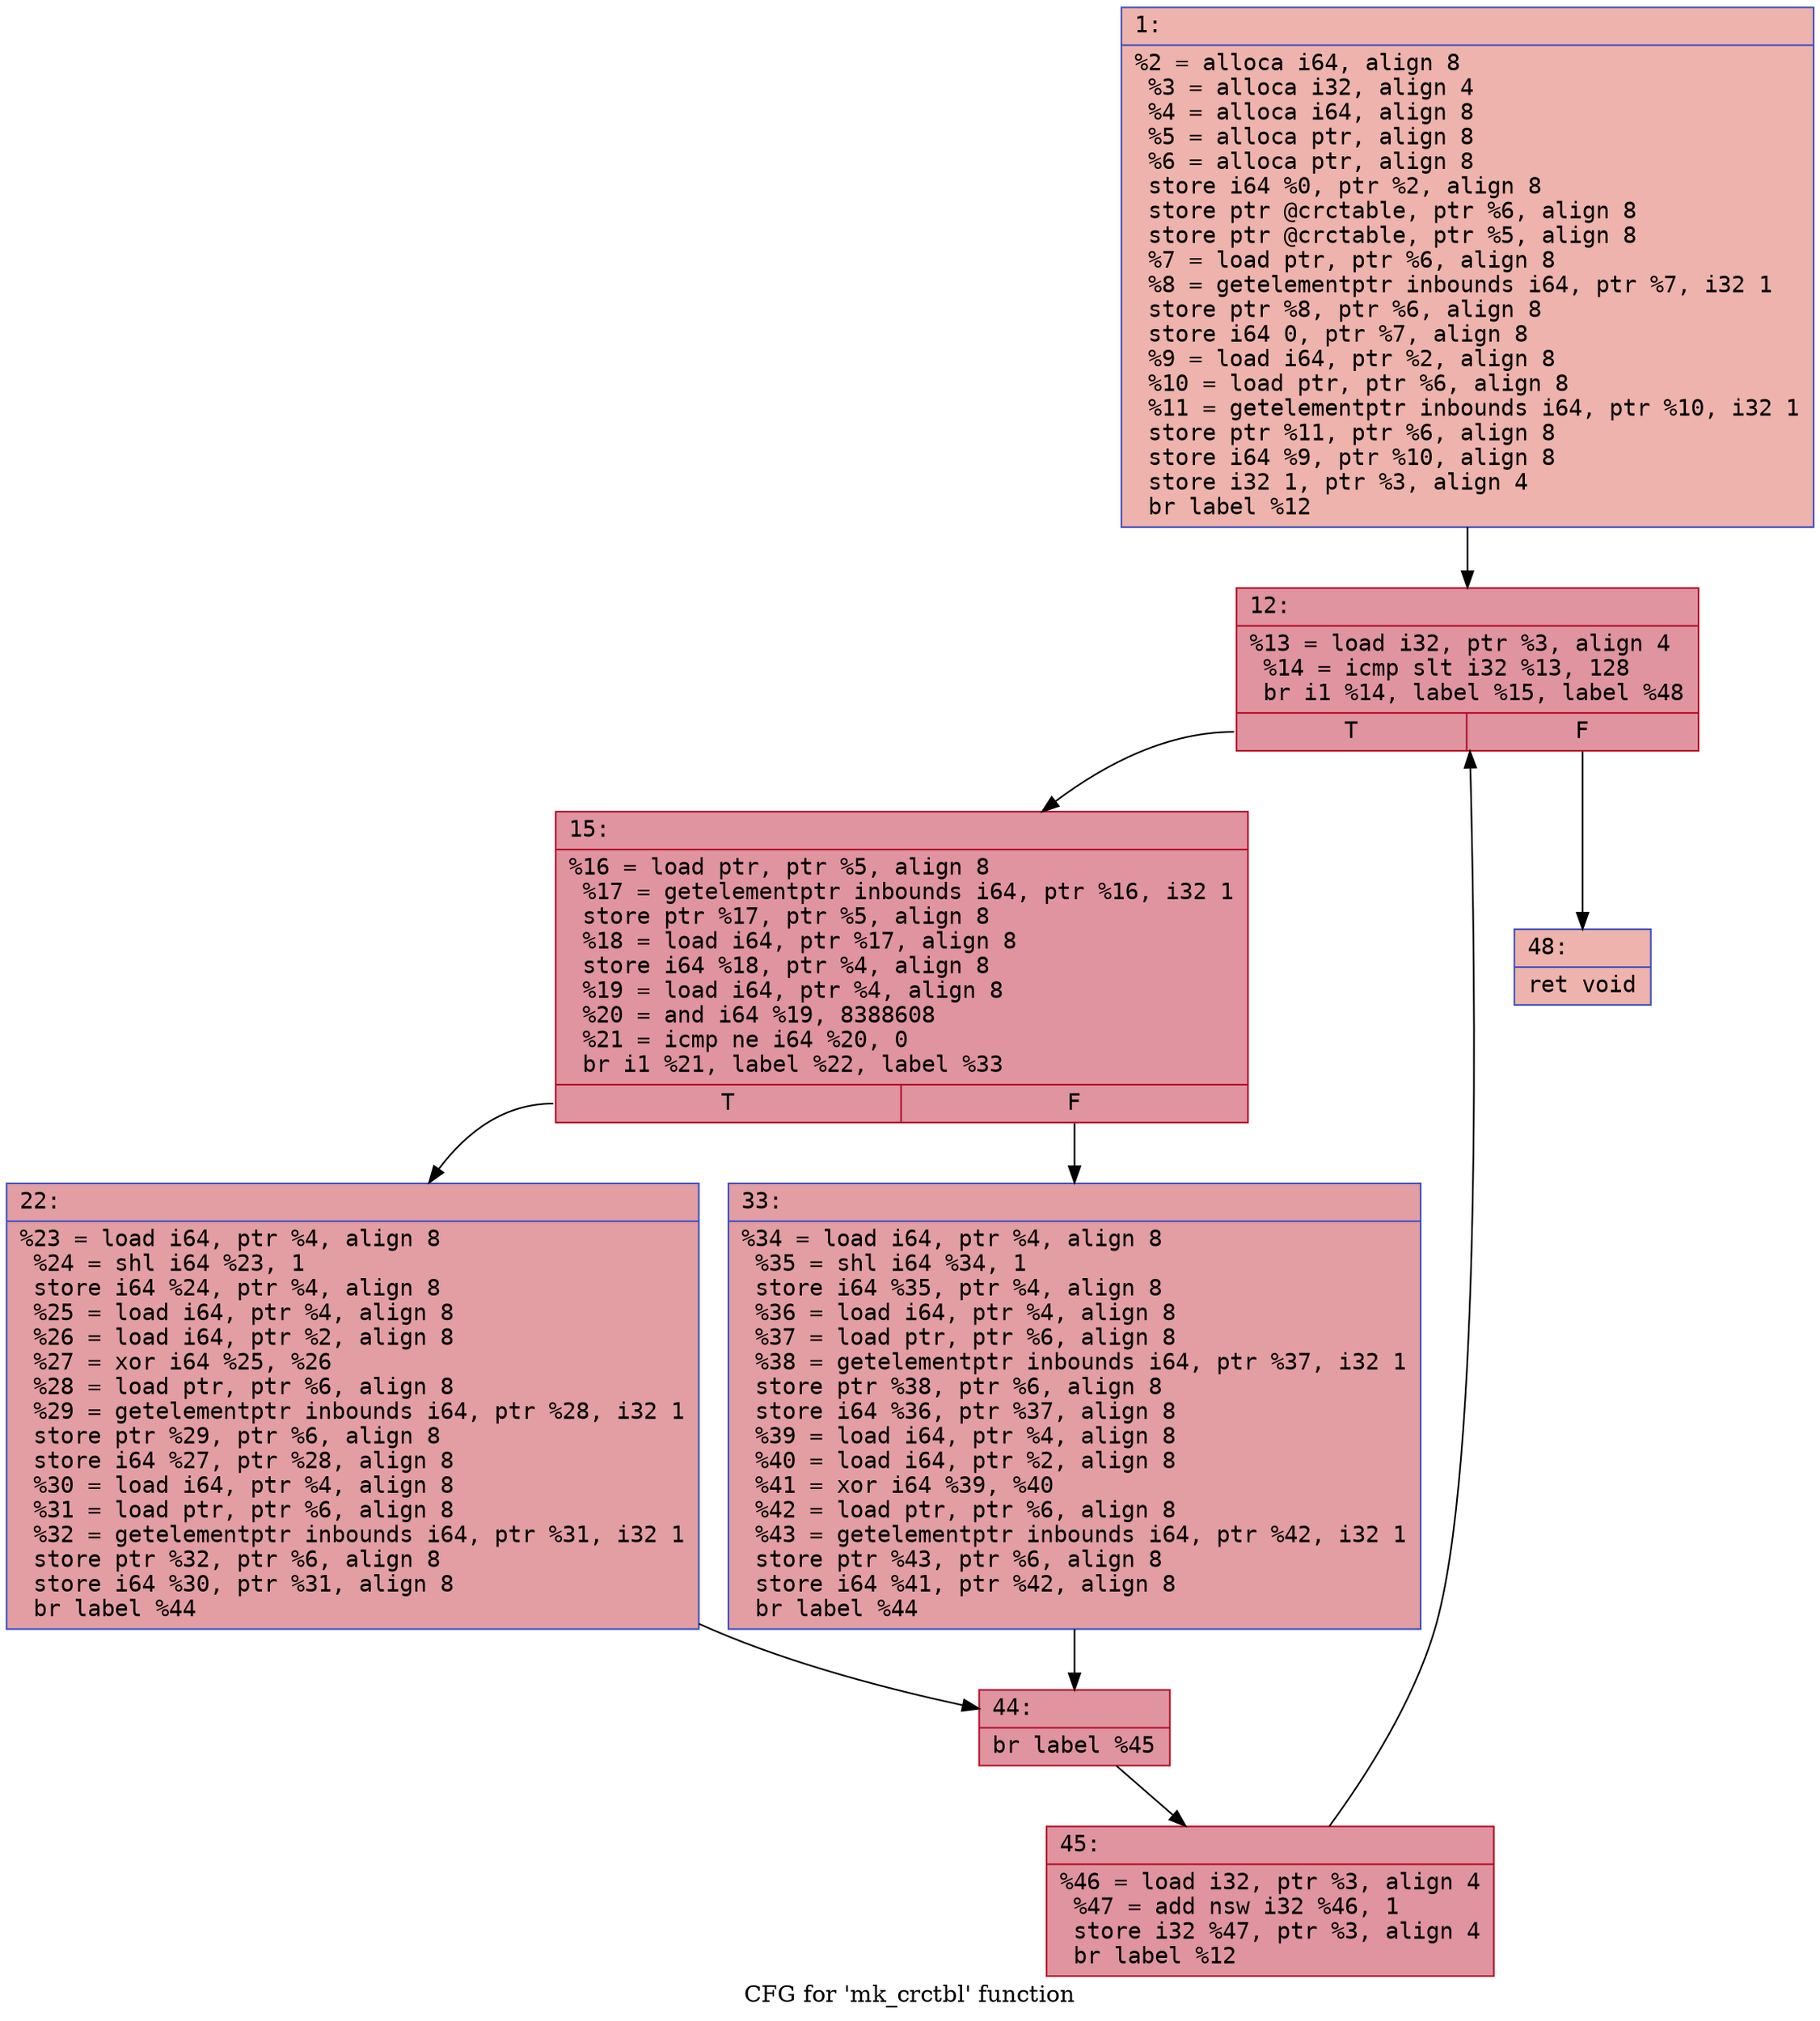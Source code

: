 digraph "CFG for 'mk_crctbl' function" {
	label="CFG for 'mk_crctbl' function";

	Node0x600001c167b0 [shape=record,color="#3d50c3ff", style=filled, fillcolor="#d6524470" fontname="Courier",label="{1:\l|  %2 = alloca i64, align 8\l  %3 = alloca i32, align 4\l  %4 = alloca i64, align 8\l  %5 = alloca ptr, align 8\l  %6 = alloca ptr, align 8\l  store i64 %0, ptr %2, align 8\l  store ptr @crctable, ptr %6, align 8\l  store ptr @crctable, ptr %5, align 8\l  %7 = load ptr, ptr %6, align 8\l  %8 = getelementptr inbounds i64, ptr %7, i32 1\l  store ptr %8, ptr %6, align 8\l  store i64 0, ptr %7, align 8\l  %9 = load i64, ptr %2, align 8\l  %10 = load ptr, ptr %6, align 8\l  %11 = getelementptr inbounds i64, ptr %10, i32 1\l  store ptr %11, ptr %6, align 8\l  store i64 %9, ptr %10, align 8\l  store i32 1, ptr %3, align 4\l  br label %12\l}"];
	Node0x600001c167b0 -> Node0x600001c16800[tooltip="1 -> 12\nProbability 100.00%" ];
	Node0x600001c16800 [shape=record,color="#b70d28ff", style=filled, fillcolor="#b70d2870" fontname="Courier",label="{12:\l|  %13 = load i32, ptr %3, align 4\l  %14 = icmp slt i32 %13, 128\l  br i1 %14, label %15, label %48\l|{<s0>T|<s1>F}}"];
	Node0x600001c16800:s0 -> Node0x600001c16850[tooltip="12 -> 15\nProbability 96.88%" ];
	Node0x600001c16800:s1 -> Node0x600001c169e0[tooltip="12 -> 48\nProbability 3.12%" ];
	Node0x600001c16850 [shape=record,color="#b70d28ff", style=filled, fillcolor="#b70d2870" fontname="Courier",label="{15:\l|  %16 = load ptr, ptr %5, align 8\l  %17 = getelementptr inbounds i64, ptr %16, i32 1\l  store ptr %17, ptr %5, align 8\l  %18 = load i64, ptr %17, align 8\l  store i64 %18, ptr %4, align 8\l  %19 = load i64, ptr %4, align 8\l  %20 = and i64 %19, 8388608\l  %21 = icmp ne i64 %20, 0\l  br i1 %21, label %22, label %33\l|{<s0>T|<s1>F}}"];
	Node0x600001c16850:s0 -> Node0x600001c168a0[tooltip="15 -> 22\nProbability 50.00%" ];
	Node0x600001c16850:s1 -> Node0x600001c168f0[tooltip="15 -> 33\nProbability 50.00%" ];
	Node0x600001c168a0 [shape=record,color="#3d50c3ff", style=filled, fillcolor="#be242e70" fontname="Courier",label="{22:\l|  %23 = load i64, ptr %4, align 8\l  %24 = shl i64 %23, 1\l  store i64 %24, ptr %4, align 8\l  %25 = load i64, ptr %4, align 8\l  %26 = load i64, ptr %2, align 8\l  %27 = xor i64 %25, %26\l  %28 = load ptr, ptr %6, align 8\l  %29 = getelementptr inbounds i64, ptr %28, i32 1\l  store ptr %29, ptr %6, align 8\l  store i64 %27, ptr %28, align 8\l  %30 = load i64, ptr %4, align 8\l  %31 = load ptr, ptr %6, align 8\l  %32 = getelementptr inbounds i64, ptr %31, i32 1\l  store ptr %32, ptr %6, align 8\l  store i64 %30, ptr %31, align 8\l  br label %44\l}"];
	Node0x600001c168a0 -> Node0x600001c16940[tooltip="22 -> 44\nProbability 100.00%" ];
	Node0x600001c168f0 [shape=record,color="#3d50c3ff", style=filled, fillcolor="#be242e70" fontname="Courier",label="{33:\l|  %34 = load i64, ptr %4, align 8\l  %35 = shl i64 %34, 1\l  store i64 %35, ptr %4, align 8\l  %36 = load i64, ptr %4, align 8\l  %37 = load ptr, ptr %6, align 8\l  %38 = getelementptr inbounds i64, ptr %37, i32 1\l  store ptr %38, ptr %6, align 8\l  store i64 %36, ptr %37, align 8\l  %39 = load i64, ptr %4, align 8\l  %40 = load i64, ptr %2, align 8\l  %41 = xor i64 %39, %40\l  %42 = load ptr, ptr %6, align 8\l  %43 = getelementptr inbounds i64, ptr %42, i32 1\l  store ptr %43, ptr %6, align 8\l  store i64 %41, ptr %42, align 8\l  br label %44\l}"];
	Node0x600001c168f0 -> Node0x600001c16940[tooltip="33 -> 44\nProbability 100.00%" ];
	Node0x600001c16940 [shape=record,color="#b70d28ff", style=filled, fillcolor="#b70d2870" fontname="Courier",label="{44:\l|  br label %45\l}"];
	Node0x600001c16940 -> Node0x600001c16990[tooltip="44 -> 45\nProbability 100.00%" ];
	Node0x600001c16990 [shape=record,color="#b70d28ff", style=filled, fillcolor="#b70d2870" fontname="Courier",label="{45:\l|  %46 = load i32, ptr %3, align 4\l  %47 = add nsw i32 %46, 1\l  store i32 %47, ptr %3, align 4\l  br label %12\l}"];
	Node0x600001c16990 -> Node0x600001c16800[tooltip="45 -> 12\nProbability 100.00%" ];
	Node0x600001c169e0 [shape=record,color="#3d50c3ff", style=filled, fillcolor="#d6524470" fontname="Courier",label="{48:\l|  ret void\l}"];
}
